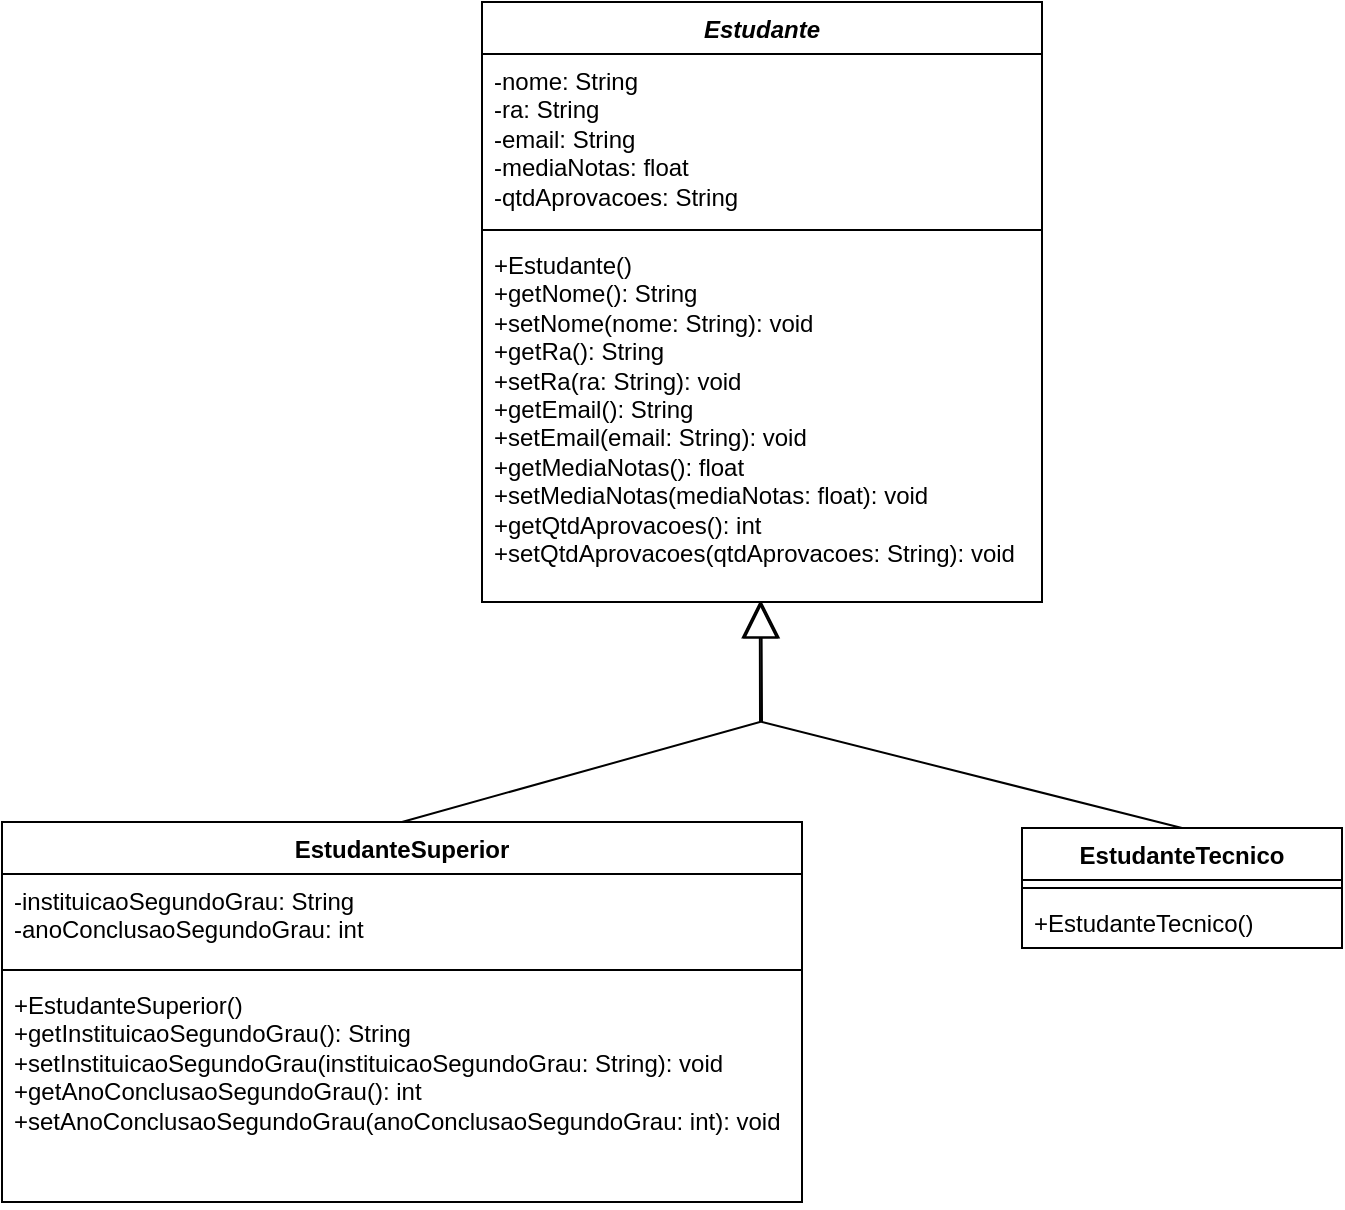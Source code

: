 <mxfile version="24.1.0" type="github">
  <diagram id="C5RBs43oDa-KdzZeNtuy" name="Page-1">
    <mxGraphModel dx="1050" dy="522" grid="1" gridSize="10" guides="1" tooltips="1" connect="1" arrows="1" fold="1" page="1" pageScale="1" pageWidth="827" pageHeight="1169" math="0" shadow="0">
      <root>
        <mxCell id="WIyWlLk6GJQsqaUBKTNV-0" />
        <mxCell id="WIyWlLk6GJQsqaUBKTNV-1" parent="WIyWlLk6GJQsqaUBKTNV-0" />
        <mxCell id="JbMeMTcmok5l1WrjHu1D-0" value="&lt;i&gt;Estudante&lt;/i&gt;" style="swimlane;fontStyle=1;align=center;verticalAlign=top;childLayout=stackLayout;horizontal=1;startSize=26;horizontalStack=0;resizeParent=1;resizeParentMax=0;resizeLast=0;collapsible=1;marginBottom=0;whiteSpace=wrap;html=1;" vertex="1" parent="WIyWlLk6GJQsqaUBKTNV-1">
          <mxGeometry x="260" y="80" width="280" height="300" as="geometry" />
        </mxCell>
        <mxCell id="JbMeMTcmok5l1WrjHu1D-1" value="-nome: String&lt;div&gt;-ra: String&lt;/div&gt;&lt;div&gt;-email: String&lt;/div&gt;&lt;div&gt;-mediaNotas: float&lt;/div&gt;&lt;div&gt;-qtdAprovacoes: String&lt;/div&gt;" style="text;strokeColor=none;fillColor=none;align=left;verticalAlign=top;spacingLeft=4;spacingRight=4;overflow=hidden;rotatable=0;points=[[0,0.5],[1,0.5]];portConstraint=eastwest;whiteSpace=wrap;html=1;" vertex="1" parent="JbMeMTcmok5l1WrjHu1D-0">
          <mxGeometry y="26" width="280" height="84" as="geometry" />
        </mxCell>
        <mxCell id="JbMeMTcmok5l1WrjHu1D-2" value="" style="line;strokeWidth=1;fillColor=none;align=left;verticalAlign=middle;spacingTop=-1;spacingLeft=3;spacingRight=3;rotatable=0;labelPosition=right;points=[];portConstraint=eastwest;strokeColor=inherit;" vertex="1" parent="JbMeMTcmok5l1WrjHu1D-0">
          <mxGeometry y="110" width="280" height="8" as="geometry" />
        </mxCell>
        <mxCell id="JbMeMTcmok5l1WrjHu1D-3" value="+Estudante()&lt;div&gt;+getNome(): String&lt;/div&gt;&lt;div&gt;+setNome(nome: String): void&lt;/div&gt;&lt;div&gt;+getRa(): String&lt;/div&gt;&lt;div&gt;+setRa(ra: String): void&lt;/div&gt;&lt;div&gt;+getEmail(): String&lt;/div&gt;&lt;div&gt;+setEmail(email: String): void&lt;br&gt;+getMediaNotas(): float&lt;/div&gt;&lt;div&gt;+setMediaNotas(mediaNotas: float): void&lt;/div&gt;&lt;div&gt;+getQtdAprovacoes(): int&lt;/div&gt;&lt;div&gt;+setQtdAprovacoes(qtdAprovacoes: String): void&lt;/div&gt;" style="text;strokeColor=none;fillColor=none;align=left;verticalAlign=top;spacingLeft=4;spacingRight=4;overflow=hidden;rotatable=0;points=[[0,0.5],[1,0.5]];portConstraint=eastwest;whiteSpace=wrap;html=1;" vertex="1" parent="JbMeMTcmok5l1WrjHu1D-0">
          <mxGeometry y="118" width="280" height="182" as="geometry" />
        </mxCell>
        <mxCell id="JbMeMTcmok5l1WrjHu1D-4" value="EstudanteSuperior" style="swimlane;fontStyle=1;align=center;verticalAlign=top;childLayout=stackLayout;horizontal=1;startSize=26;horizontalStack=0;resizeParent=1;resizeParentMax=0;resizeLast=0;collapsible=1;marginBottom=0;whiteSpace=wrap;html=1;" vertex="1" parent="WIyWlLk6GJQsqaUBKTNV-1">
          <mxGeometry x="20" y="490" width="400" height="190" as="geometry" />
        </mxCell>
        <mxCell id="JbMeMTcmok5l1WrjHu1D-5" value="-instituicaoSegundoGrau: String&lt;div&gt;-anoConclusaoSegundoGrau: int&lt;/div&gt;" style="text;strokeColor=none;fillColor=none;align=left;verticalAlign=top;spacingLeft=4;spacingRight=4;overflow=hidden;rotatable=0;points=[[0,0.5],[1,0.5]];portConstraint=eastwest;whiteSpace=wrap;html=1;" vertex="1" parent="JbMeMTcmok5l1WrjHu1D-4">
          <mxGeometry y="26" width="400" height="44" as="geometry" />
        </mxCell>
        <mxCell id="JbMeMTcmok5l1WrjHu1D-6" value="" style="line;strokeWidth=1;fillColor=none;align=left;verticalAlign=middle;spacingTop=-1;spacingLeft=3;spacingRight=3;rotatable=0;labelPosition=right;points=[];portConstraint=eastwest;strokeColor=inherit;" vertex="1" parent="JbMeMTcmok5l1WrjHu1D-4">
          <mxGeometry y="70" width="400" height="8" as="geometry" />
        </mxCell>
        <mxCell id="JbMeMTcmok5l1WrjHu1D-7" value="+EstudanteSuperior()&lt;div&gt;+getInstituicaoSegundoGrau(): String&lt;/div&gt;&lt;div&gt;+setInstituicaoSegundoGrau(instituicaoSegundoGrau: String): void&lt;/div&gt;&lt;div&gt;+getAnoConclusaoSegundoGrau(): int&lt;/div&gt;&lt;div&gt;+setAnoConclusaoSegundoGrau(anoConclusaoSegundoGrau: int): void&lt;br&gt;&lt;/div&gt;" style="text;strokeColor=none;fillColor=none;align=left;verticalAlign=top;spacingLeft=4;spacingRight=4;overflow=hidden;rotatable=0;points=[[0,0.5],[1,0.5]];portConstraint=eastwest;whiteSpace=wrap;html=1;" vertex="1" parent="JbMeMTcmok5l1WrjHu1D-4">
          <mxGeometry y="78" width="400" height="112" as="geometry" />
        </mxCell>
        <mxCell id="JbMeMTcmok5l1WrjHu1D-8" value="EstudanteTecnico" style="swimlane;fontStyle=1;align=center;verticalAlign=top;childLayout=stackLayout;horizontal=1;startSize=26;horizontalStack=0;resizeParent=1;resizeParentMax=0;resizeLast=0;collapsible=1;marginBottom=0;whiteSpace=wrap;html=1;" vertex="1" parent="WIyWlLk6GJQsqaUBKTNV-1">
          <mxGeometry x="530" y="493" width="160" height="60" as="geometry" />
        </mxCell>
        <mxCell id="JbMeMTcmok5l1WrjHu1D-10" value="" style="line;strokeWidth=1;fillColor=none;align=left;verticalAlign=middle;spacingTop=-1;spacingLeft=3;spacingRight=3;rotatable=0;labelPosition=right;points=[];portConstraint=eastwest;strokeColor=inherit;" vertex="1" parent="JbMeMTcmok5l1WrjHu1D-8">
          <mxGeometry y="26" width="160" height="8" as="geometry" />
        </mxCell>
        <mxCell id="JbMeMTcmok5l1WrjHu1D-11" value="+EstudanteTecnico()" style="text;strokeColor=none;fillColor=none;align=left;verticalAlign=top;spacingLeft=4;spacingRight=4;overflow=hidden;rotatable=0;points=[[0,0.5],[1,0.5]];portConstraint=eastwest;whiteSpace=wrap;html=1;" vertex="1" parent="JbMeMTcmok5l1WrjHu1D-8">
          <mxGeometry y="34" width="160" height="26" as="geometry" />
        </mxCell>
        <mxCell id="JbMeMTcmok5l1WrjHu1D-12" value="" style="endArrow=block;endSize=16;endFill=0;html=1;rounded=0;exitX=0.5;exitY=0;exitDx=0;exitDy=0;entryX=0.496;entryY=0.998;entryDx=0;entryDy=0;entryPerimeter=0;" edge="1" parent="WIyWlLk6GJQsqaUBKTNV-1" source="JbMeMTcmok5l1WrjHu1D-4" target="JbMeMTcmok5l1WrjHu1D-3">
          <mxGeometry width="160" relative="1" as="geometry">
            <mxPoint x="330" y="440" as="sourcePoint" />
            <mxPoint x="490" y="440" as="targetPoint" />
            <Array as="points">
              <mxPoint x="399" y="440" />
            </Array>
          </mxGeometry>
        </mxCell>
        <mxCell id="JbMeMTcmok5l1WrjHu1D-13" value="" style="endArrow=block;endSize=16;endFill=0;html=1;rounded=0;exitX=0.5;exitY=0;exitDx=0;exitDy=0;entryX=0.499;entryY=0.998;entryDx=0;entryDy=0;entryPerimeter=0;" edge="1" parent="WIyWlLk6GJQsqaUBKTNV-1" source="JbMeMTcmok5l1WrjHu1D-8" target="JbMeMTcmok5l1WrjHu1D-3">
          <mxGeometry width="160" relative="1" as="geometry">
            <mxPoint x="330" y="440" as="sourcePoint" />
            <mxPoint x="490" y="440" as="targetPoint" />
            <Array as="points">
              <mxPoint x="400" y="440" />
            </Array>
          </mxGeometry>
        </mxCell>
      </root>
    </mxGraphModel>
  </diagram>
</mxfile>
